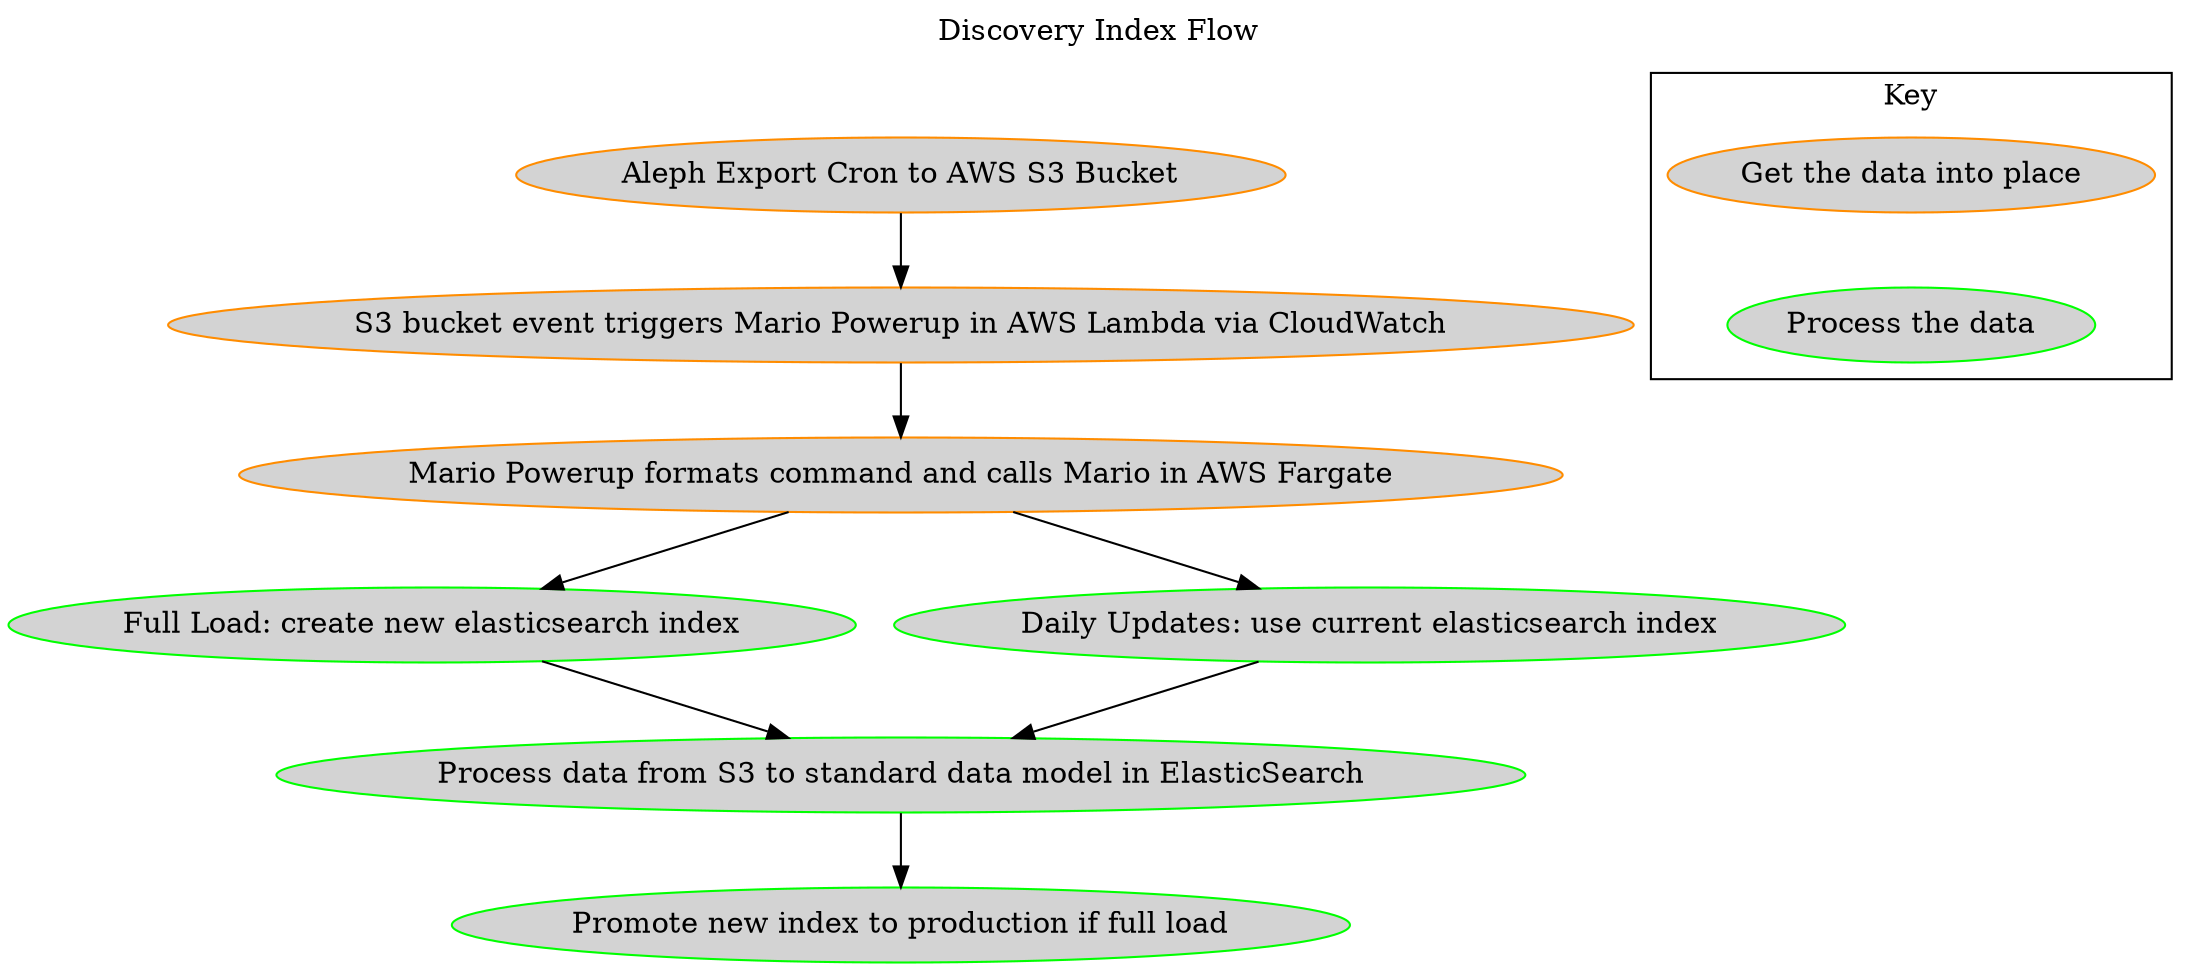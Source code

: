 // dot docs/charts/dip_architecture.dot -Tpng > docs/charts/dip_architecture.png
// requires installation of GraphViz (brew install graphviz, or
// http://www.graphviz.org/Download..php if that doesn't work)

digraph G {
  label="Discovery Index Flow";
  labelloc=t;
  node [style=filled];

  aleph[label="Aleph Export Cron to AWS S3 Bucket", color=darkorange, fillcolor=lightgray]
  s3Event[label="S3 bucket event triggers Mario Powerup in AWS Lambda via CloudWatch", color=darkorange, fillcolor=lightgray]
  lambda[label="Mario Powerup formats command and calls Mario in AWS Fargate", color=darkorange, fillcolor=lightgray]
  fullLoad[label="Full Load: create new elasticsearch index", color=green, fillcolor=lightgray]
  dailyLoad[label="Daily Updates: use current elasticsearch index", color=green, fillcolor=lightgray]
  process[label="Process data from S3 to standard data model in ElasticSearch", color=green, fillcolor=lightgray]
  updateAlias[label="Promote new index to production if full load", color=green, fillcolor=lightgray]

  aleph -> s3Event
  s3Event -> lambda
  lambda -> fullLoad
  lambda -> dailyLoad
  dailyLoad -> process
  fullLoad -> process
  process -> updateAlias

  subgraph clusterLegend {
    label="Key";
    {
     k2[label="Process the data", color=green, fillcolor=lightgray];
     k1[label="Get the data into place", color=darkorange, fillcolor=lightgray];
     k1 -> k2 [style=invis]
     }
  }
}
